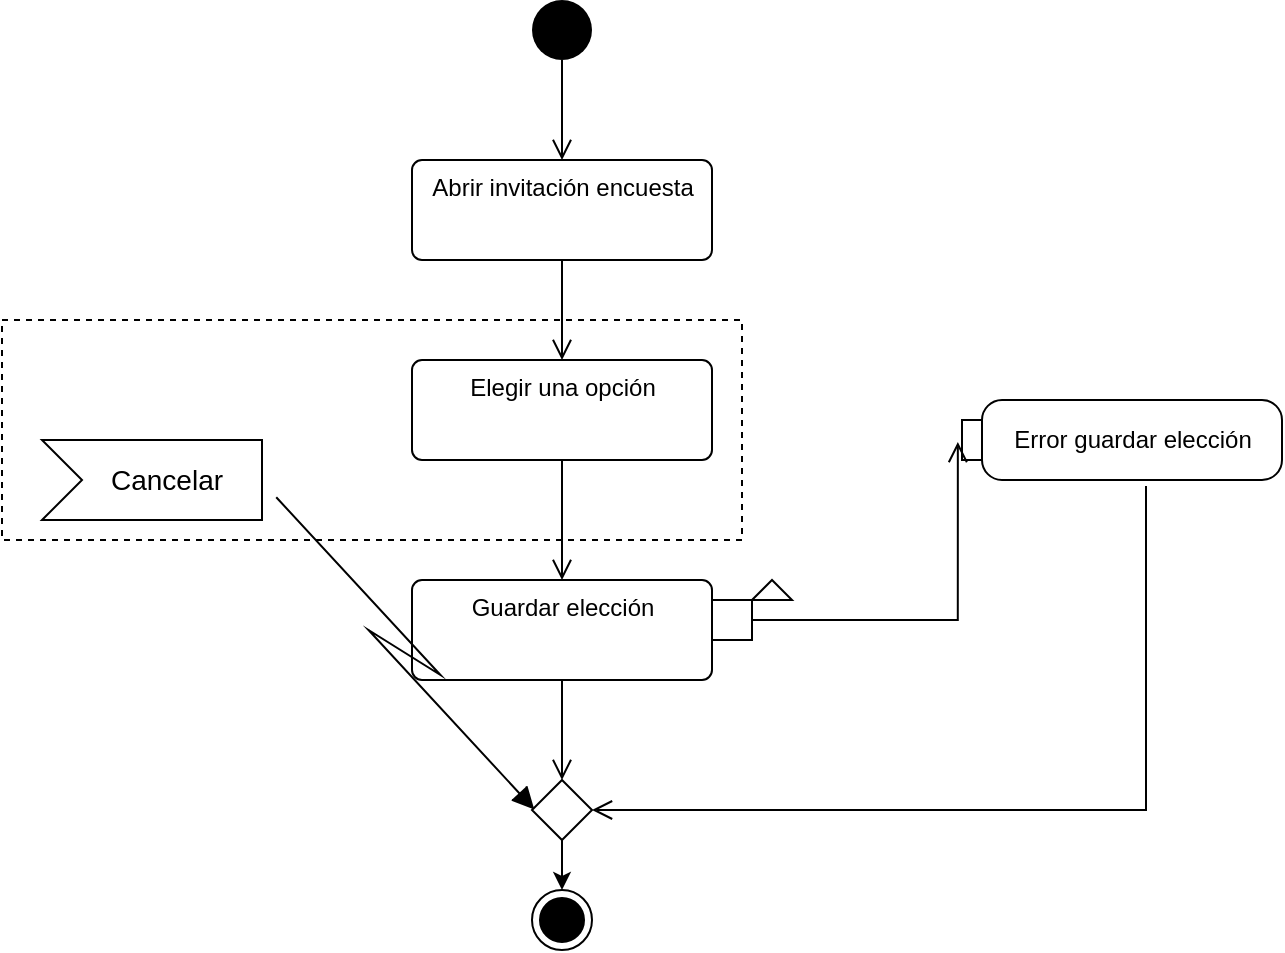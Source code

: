 <mxfile version="15.4.0" type="device"><diagram id="phVIAUWu33MsTGCU4amc" name="Page-1"><mxGraphModel dx="677" dy="353" grid="1" gridSize="10" guides="1" tooltips="1" connect="1" arrows="1" fold="1" page="1" pageScale="1" pageWidth="850" pageHeight="1100" math="0" shadow="0"><root><mxCell id="0"/><mxCell id="1" parent="0"/><mxCell id="STH-Juw4t1VIMCw-cmSn-29" value="" style="fontStyle=0;dashed=1;" parent="1" vertex="1"><mxGeometry x="140" y="250" width="370" height="110" as="geometry"/></mxCell><mxCell id="STH-Juw4t1VIMCw-cmSn-2" value="" style="ellipse;fillColor=#000000;strokeColor=none;" parent="1" vertex="1"><mxGeometry x="405" y="90" width="30" height="30" as="geometry"/></mxCell><mxCell id="STH-Juw4t1VIMCw-cmSn-3" value="" style="endArrow=open;startArrow=none;endFill=0;startFill=0;endSize=8;html=1;verticalAlign=bottom;labelBackgroundColor=none;strokeWidth=1;rounded=0;edgeStyle=orthogonalEdgeStyle;exitX=0.5;exitY=1;exitDx=0;exitDy=0;entryX=0.5;entryY=0;entryDx=0;entryDy=0;" parent="1" source="STH-Juw4t1VIMCw-cmSn-2" target="STH-Juw4t1VIMCw-cmSn-4" edge="1"><mxGeometry width="160" relative="1" as="geometry"><mxPoint x="340" y="300" as="sourcePoint"/><mxPoint x="420" y="220" as="targetPoint"/></mxGeometry></mxCell><mxCell id="STH-Juw4t1VIMCw-cmSn-4" value="Abrir invitación encuesta" style="html=1;align=center;verticalAlign=top;rounded=1;absoluteArcSize=1;arcSize=10;dashed=0;" parent="1" vertex="1"><mxGeometry x="345" y="170" width="150" height="50" as="geometry"/></mxCell><mxCell id="STH-Juw4t1VIMCw-cmSn-5" value="" style="endArrow=open;startArrow=none;endFill=0;startFill=0;endSize=8;html=1;verticalAlign=bottom;labelBackgroundColor=none;strokeWidth=1;rounded=0;edgeStyle=orthogonalEdgeStyle;exitX=0.5;exitY=1;exitDx=0;exitDy=0;entryX=0.5;entryY=0;entryDx=0;entryDy=0;" parent="1" source="STH-Juw4t1VIMCw-cmSn-4" target="STH-Juw4t1VIMCw-cmSn-6" edge="1"><mxGeometry width="160" relative="1" as="geometry"><mxPoint x="425" y="240" as="sourcePoint"/><mxPoint x="425" y="340" as="targetPoint"/></mxGeometry></mxCell><mxCell id="STH-Juw4t1VIMCw-cmSn-6" value="Elegir una opción" style="html=1;align=center;verticalAlign=top;rounded=1;absoluteArcSize=1;arcSize=10;dashed=0;" parent="1" vertex="1"><mxGeometry x="345" y="270" width="150" height="50" as="geometry"/></mxCell><mxCell id="STH-Juw4t1VIMCw-cmSn-7" value="" style="endArrow=open;startArrow=none;endFill=0;startFill=0;endSize=8;html=1;verticalAlign=bottom;labelBackgroundColor=none;strokeWidth=1;rounded=0;edgeStyle=orthogonalEdgeStyle;exitX=0.5;exitY=1;exitDx=0;exitDy=0;entryX=0.5;entryY=0;entryDx=0;entryDy=0;" parent="1" source="STH-Juw4t1VIMCw-cmSn-6" target="STH-Juw4t1VIMCw-cmSn-8" edge="1"><mxGeometry width="160" relative="1" as="geometry"><mxPoint x="425" y="330" as="sourcePoint"/><mxPoint x="425" y="430" as="targetPoint"/></mxGeometry></mxCell><mxCell id="STH-Juw4t1VIMCw-cmSn-8" value="Guardar elección" style="html=1;align=center;verticalAlign=top;rounded=1;absoluteArcSize=1;arcSize=10;dashed=0;" parent="1" vertex="1"><mxGeometry x="345" y="380" width="150" height="50" as="geometry"/></mxCell><mxCell id="STH-Juw4t1VIMCw-cmSn-10" value="Error guardar elección" style="shape=mxgraph.uml25.action;html=1;align=center;verticalAlign=middle;absoluteArcSize=1;arcSize=10;dashed=0;spacingLeft=10;flipH=1;" parent="1" vertex="1"><mxGeometry x="620" y="290" width="160" height="40" as="geometry"/></mxCell><mxCell id="STH-Juw4t1VIMCw-cmSn-12" value="" style="fillColor=#ffffff;strokeColor=#000000;" parent="1" vertex="1"><mxGeometry x="495" y="390" width="20" height="20" as="geometry"/></mxCell><mxCell id="STH-Juw4t1VIMCw-cmSn-14" value="" style="triangle;whiteSpace=wrap;html=1;direction=north;" parent="1" vertex="1"><mxGeometry x="515" y="380" width="20" height="10" as="geometry"/></mxCell><mxCell id="STH-Juw4t1VIMCw-cmSn-15" value="" style="endArrow=open;startArrow=none;endFill=0;startFill=0;endSize=8;html=1;verticalAlign=bottom;labelBackgroundColor=none;strokeWidth=1;rounded=0;edgeStyle=orthogonalEdgeStyle;exitX=1;exitY=0.5;exitDx=0;exitDy=0;entryX=1.013;entryY=0.525;entryDx=0;entryDy=0;entryPerimeter=0;" parent="1" source="STH-Juw4t1VIMCw-cmSn-12" target="STH-Juw4t1VIMCw-cmSn-10" edge="1"><mxGeometry width="160" relative="1" as="geometry"><mxPoint x="430" y="160" as="sourcePoint"/><mxPoint x="430" y="210" as="targetPoint"/></mxGeometry></mxCell><mxCell id="STH-Juw4t1VIMCw-cmSn-16" value="" style="ellipse;html=1;shape=endState;fillColor=#000000;strokeColor=#000000;" parent="1" vertex="1"><mxGeometry x="405" y="535" width="30" height="30" as="geometry"/></mxCell><mxCell id="STH-Juw4t1VIMCw-cmSn-17" value="" style="endArrow=open;startArrow=none;endFill=0;startFill=0;endSize=8;html=1;verticalAlign=bottom;labelBackgroundColor=none;strokeWidth=1;rounded=0;edgeStyle=orthogonalEdgeStyle;exitX=0.5;exitY=1;exitDx=0;exitDy=0;" parent="1" source="STH-Juw4t1VIMCw-cmSn-8" target="wFgkMsxvLwo69TY5esn7-1" edge="1"><mxGeometry width="160" relative="1" as="geometry"><mxPoint x="420" y="360" as="sourcePoint"/><mxPoint x="420" y="410" as="targetPoint"/></mxGeometry></mxCell><mxCell id="STH-Juw4t1VIMCw-cmSn-18" value="" style="endArrow=open;startArrow=none;endFill=0;startFill=0;endSize=8;html=1;verticalAlign=bottom;labelBackgroundColor=none;strokeWidth=1;rounded=0;edgeStyle=orthogonalEdgeStyle;entryX=1;entryY=0.5;entryDx=0;entryDy=0;exitX=0.425;exitY=1.075;exitDx=0;exitDy=0;exitPerimeter=0;" parent="1" source="STH-Juw4t1VIMCw-cmSn-10" target="wFgkMsxvLwo69TY5esn7-1" edge="1"><mxGeometry width="160" relative="1" as="geometry"><mxPoint x="760" y="360" as="sourcePoint"/><mxPoint x="440" y="320" as="targetPoint"/><Array as="points"><mxPoint x="712" y="495"/></Array></mxGeometry></mxCell><mxCell id="STH-Juw4t1VIMCw-cmSn-21" value="Cancelar" style="html=1;shape=mxgraph.infographic.ribbonSimple;notch1=20;notch2=0;align=center;verticalAlign=middle;fontSize=14;fontStyle=0;fillColor=#FFFFFF;flipH=0;spacingRight=0;spacingLeft=14;" parent="1" vertex="1"><mxGeometry x="160" y="310" width="110" height="40" as="geometry"/></mxCell><mxCell id="STH-Juw4t1VIMCw-cmSn-22" value="" style="shape=mxgraph.lean_mapping.electronic_info_flow_edge;html=1;rounded=0;edgeStyle=orthogonalEdgeStyle;exitX=1;exitY=0.5;exitDx=0;exitDy=0;exitPerimeter=0;entryX=0;entryY=1;entryDx=0;entryDy=0;" parent="1" source="STH-Juw4t1VIMCw-cmSn-21" target="wFgkMsxvLwo69TY5esn7-1" edge="1"><mxGeometry width="160" relative="1" as="geometry"><mxPoint x="460" y="440" as="sourcePoint"/><mxPoint x="405" y="495" as="targetPoint"/></mxGeometry></mxCell><mxCell id="wFgkMsxvLwo69TY5esn7-2" style="edgeStyle=orthogonalEdgeStyle;rounded=0;orthogonalLoop=1;jettySize=auto;html=1;exitX=0.5;exitY=1;exitDx=0;exitDy=0;entryX=0.5;entryY=0;entryDx=0;entryDy=0;" edge="1" parent="1" source="wFgkMsxvLwo69TY5esn7-1" target="STH-Juw4t1VIMCw-cmSn-16"><mxGeometry relative="1" as="geometry"/></mxCell><mxCell id="wFgkMsxvLwo69TY5esn7-1" value="" style="rhombus;whiteSpace=wrap;html=1;" vertex="1" parent="1"><mxGeometry x="405" y="480" width="30" height="30" as="geometry"/></mxCell></root></mxGraphModel></diagram></mxfile>